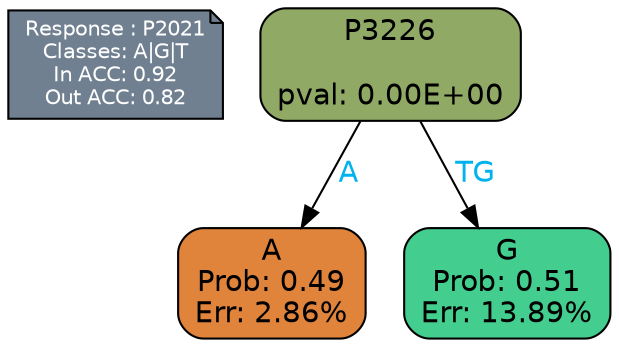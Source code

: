 digraph Tree {
node [shape=box, style="filled, rounded", color="black", fontname=helvetica] ;
graph [ranksep=equally, splines=polylines, bgcolor=transparent, dpi=600] ;
edge [fontname=helvetica] ;
LEGEND [label="Response : P2021
Classes: A|G|T
In ACC: 0.92
Out ACC: 0.82
",shape=note,align=left,style=filled,fillcolor="slategray",fontcolor="white",fontsize=10];1 [label="P3226

pval: 0.00E+00", fillcolor="#90a965"] ;
2 [label="A
Prob: 0.49
Err: 2.86%", fillcolor="#e0833b"] ;
3 [label="G
Prob: 0.51
Err: 13.89%", fillcolor="#43cd8e"] ;
1 -> 2 [label="A",fontcolor=deepskyblue2] ;
1 -> 3 [label="TG",fontcolor=deepskyblue2] ;
{rank = same; 2;3;}{rank = same; LEGEND;1;}}